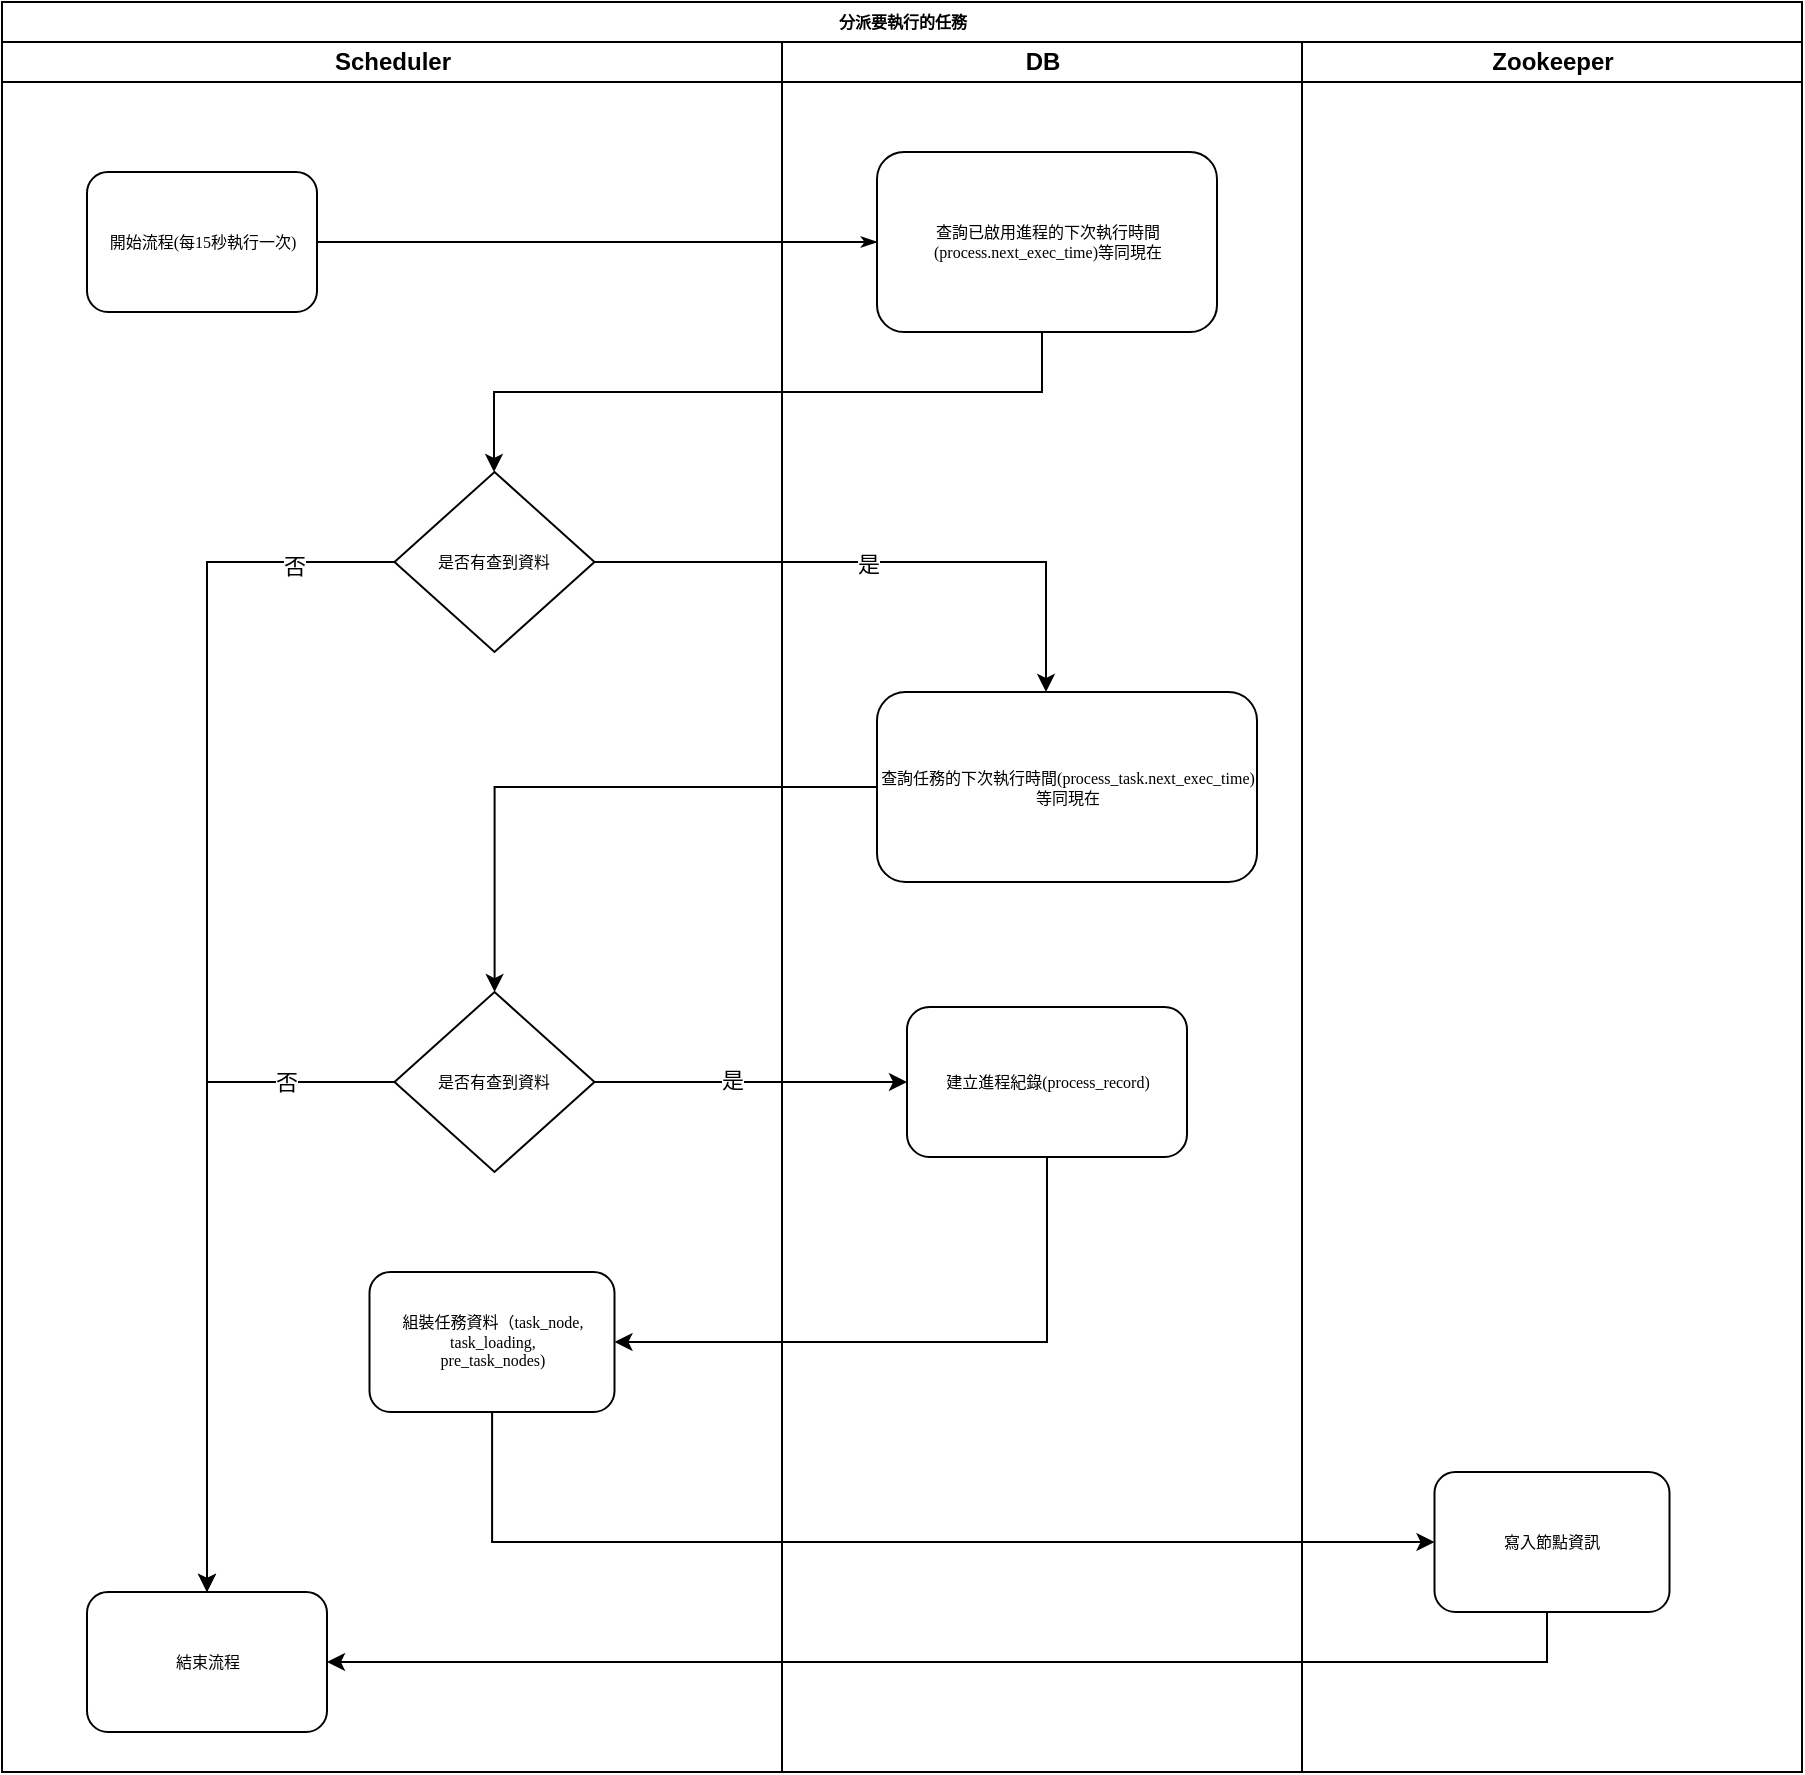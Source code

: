 <mxfile version="18.0.3" type="github">
  <diagram name="Page-1" id="74e2e168-ea6b-b213-b513-2b3c1d86103e">
    <mxGraphModel dx="946" dy="591" grid="1" gridSize="10" guides="1" tooltips="1" connect="1" arrows="1" fold="1" page="1" pageScale="1" pageWidth="1100" pageHeight="850" background="none" math="0" shadow="0">
      <root>
        <mxCell id="0" />
        <mxCell id="1" parent="0" />
        <mxCell id="77e6c97f196da883-1" value="分派要執行的任務" style="swimlane;html=1;childLayout=stackLayout;startSize=20;rounded=0;shadow=0;labelBackgroundColor=none;strokeWidth=1;fontFamily=Verdana;fontSize=8;align=center;" parent="1" vertex="1">
          <mxGeometry x="80" y="15" width="900" height="885" as="geometry" />
        </mxCell>
        <mxCell id="77e6c97f196da883-26" style="edgeStyle=orthogonalEdgeStyle;rounded=1;html=1;labelBackgroundColor=none;startArrow=none;startFill=0;startSize=5;endArrow=classicThin;endFill=1;endSize=5;jettySize=auto;orthogonalLoop=1;strokeWidth=1;fontFamily=Verdana;fontSize=8" parent="77e6c97f196da883-1" source="77e6c97f196da883-8" target="77e6c97f196da883-11" edge="1">
          <mxGeometry relative="1" as="geometry" />
        </mxCell>
        <mxCell id="77e6c97f196da883-2" value="Scheduler" style="swimlane;html=1;startSize=20;" parent="77e6c97f196da883-1" vertex="1">
          <mxGeometry y="20" width="390" height="865" as="geometry" />
        </mxCell>
        <mxCell id="77e6c97f196da883-8" value="開始流程(每15秒執行一次)" style="rounded=1;whiteSpace=wrap;html=1;shadow=0;labelBackgroundColor=none;strokeWidth=1;fontFamily=Verdana;fontSize=8;align=center;" parent="77e6c97f196da883-2" vertex="1">
          <mxGeometry x="42.5" y="65" width="115" height="70" as="geometry" />
        </mxCell>
        <mxCell id="77e6c97f196da883-10" value="&lt;span style=&quot;&quot;&gt;結束流程&lt;/span&gt;" style="rounded=1;whiteSpace=wrap;html=1;shadow=0;labelBackgroundColor=none;strokeWidth=1;fontFamily=Verdana;fontSize=8;align=center;" parent="77e6c97f196da883-2" vertex="1">
          <mxGeometry x="42.5" y="775" width="120" height="70" as="geometry" />
        </mxCell>
        <mxCell id="n-TsQOT9_kh-WB-ooVJh-9" value="" style="edgeStyle=orthogonalEdgeStyle;rounded=0;orthogonalLoop=1;jettySize=auto;html=1;" edge="1" parent="77e6c97f196da883-2" source="n-TsQOT9_kh-WB-ooVJh-3" target="77e6c97f196da883-10">
          <mxGeometry relative="1" as="geometry" />
        </mxCell>
        <mxCell id="n-TsQOT9_kh-WB-ooVJh-23" value="否" style="edgeLabel;html=1;align=center;verticalAlign=middle;resizable=0;points=[];" vertex="1" connectable="0" parent="n-TsQOT9_kh-WB-ooVJh-9">
          <mxGeometry x="-0.832" y="2" relative="1" as="geometry">
            <mxPoint as="offset" />
          </mxGeometry>
        </mxCell>
        <mxCell id="n-TsQOT9_kh-WB-ooVJh-3" value="&lt;span style=&quot;&quot;&gt;是否有查到資料&lt;/span&gt;" style="rhombus;whiteSpace=wrap;html=1;fontSize=8;fontFamily=Verdana;rounded=0;shadow=0;labelBackgroundColor=none;strokeWidth=1;" vertex="1" parent="77e6c97f196da883-2">
          <mxGeometry x="196.25" y="215" width="100" height="90" as="geometry" />
        </mxCell>
        <mxCell id="n-TsQOT9_kh-WB-ooVJh-16" style="edgeStyle=orthogonalEdgeStyle;rounded=0;orthogonalLoop=1;jettySize=auto;html=1;entryX=0.5;entryY=0;entryDx=0;entryDy=0;" edge="1" parent="77e6c97f196da883-2" source="n-TsQOT9_kh-WB-ooVJh-14" target="77e6c97f196da883-10">
          <mxGeometry relative="1" as="geometry" />
        </mxCell>
        <mxCell id="n-TsQOT9_kh-WB-ooVJh-25" value="否" style="edgeLabel;html=1;align=center;verticalAlign=middle;resizable=0;points=[];" vertex="1" connectable="0" parent="n-TsQOT9_kh-WB-ooVJh-16">
          <mxGeometry x="-0.864" y="1" relative="1" as="geometry">
            <mxPoint x="-31" y="-1" as="offset" />
          </mxGeometry>
        </mxCell>
        <mxCell id="n-TsQOT9_kh-WB-ooVJh-14" value="&lt;span style=&quot;&quot;&gt;是否有查到資料&lt;/span&gt;" style="rhombus;whiteSpace=wrap;html=1;fontSize=8;fontFamily=Verdana;rounded=0;shadow=0;labelBackgroundColor=none;strokeWidth=1;" vertex="1" parent="77e6c97f196da883-2">
          <mxGeometry x="196.25" y="475" width="100" height="90" as="geometry" />
        </mxCell>
        <mxCell id="n-TsQOT9_kh-WB-ooVJh-19" value="組裝任務資料（task_node,&lt;br&gt;task_loading,&lt;br&gt;pre_task_nodes)" style="whiteSpace=wrap;html=1;fontSize=8;fontFamily=Verdana;rounded=1;shadow=0;labelBackgroundColor=none;strokeWidth=1;" vertex="1" parent="77e6c97f196da883-2">
          <mxGeometry x="183.75" y="615" width="122.5" height="70" as="geometry" />
        </mxCell>
        <mxCell id="n-TsQOT9_kh-WB-ooVJh-18" value="" style="edgeStyle=orthogonalEdgeStyle;rounded=0;orthogonalLoop=1;jettySize=auto;html=1;" edge="1" parent="77e6c97f196da883-1" source="n-TsQOT9_kh-WB-ooVJh-14" target="n-TsQOT9_kh-WB-ooVJh-17">
          <mxGeometry relative="1" as="geometry" />
        </mxCell>
        <mxCell id="n-TsQOT9_kh-WB-ooVJh-26" value="是" style="edgeLabel;html=1;align=center;verticalAlign=middle;resizable=0;points=[];" vertex="1" connectable="0" parent="n-TsQOT9_kh-WB-ooVJh-18">
          <mxGeometry x="-0.126" y="1" relative="1" as="geometry">
            <mxPoint as="offset" />
          </mxGeometry>
        </mxCell>
        <mxCell id="n-TsQOT9_kh-WB-ooVJh-20" value="" style="edgeStyle=orthogonalEdgeStyle;rounded=0;orthogonalLoop=1;jettySize=auto;html=1;" edge="1" parent="77e6c97f196da883-1" source="n-TsQOT9_kh-WB-ooVJh-17" target="n-TsQOT9_kh-WB-ooVJh-19">
          <mxGeometry relative="1" as="geometry">
            <Array as="points">
              <mxPoint x="522.5" y="670" />
            </Array>
          </mxGeometry>
        </mxCell>
        <mxCell id="n-TsQOT9_kh-WB-ooVJh-21" value="" style="edgeStyle=orthogonalEdgeStyle;rounded=0;orthogonalLoop=1;jettySize=auto;html=1;entryX=0;entryY=0.5;entryDx=0;entryDy=0;" edge="1" parent="77e6c97f196da883-1" source="n-TsQOT9_kh-WB-ooVJh-19" target="n-TsQOT9_kh-WB-ooVJh-2">
          <mxGeometry relative="1" as="geometry">
            <mxPoint x="718.75" y="760" as="targetPoint" />
            <Array as="points">
              <mxPoint x="245" y="770" />
            </Array>
          </mxGeometry>
        </mxCell>
        <mxCell id="n-TsQOT9_kh-WB-ooVJh-22" style="edgeStyle=orthogonalEdgeStyle;rounded=0;orthogonalLoop=1;jettySize=auto;html=1;entryX=1;entryY=0.5;entryDx=0;entryDy=0;" edge="1" parent="77e6c97f196da883-1" target="77e6c97f196da883-10">
          <mxGeometry relative="1" as="geometry">
            <mxPoint x="772.5" y="800" as="sourcePoint" />
            <Array as="points">
              <mxPoint x="773" y="830" />
            </Array>
          </mxGeometry>
        </mxCell>
        <mxCell id="n-TsQOT9_kh-WB-ooVJh-15" value="" style="edgeStyle=orthogonalEdgeStyle;rounded=0;orthogonalLoop=1;jettySize=auto;html=1;" edge="1" parent="77e6c97f196da883-1" source="n-TsQOT9_kh-WB-ooVJh-10" target="n-TsQOT9_kh-WB-ooVJh-14">
          <mxGeometry relative="1" as="geometry" />
        </mxCell>
        <mxCell id="n-TsQOT9_kh-WB-ooVJh-11" value="" style="edgeStyle=orthogonalEdgeStyle;rounded=0;orthogonalLoop=1;jettySize=auto;html=1;" edge="1" parent="77e6c97f196da883-1" source="n-TsQOT9_kh-WB-ooVJh-3" target="n-TsQOT9_kh-WB-ooVJh-10">
          <mxGeometry relative="1" as="geometry">
            <Array as="points">
              <mxPoint x="522" y="280" />
            </Array>
          </mxGeometry>
        </mxCell>
        <mxCell id="n-TsQOT9_kh-WB-ooVJh-24" value="是" style="edgeLabel;html=1;align=center;verticalAlign=middle;resizable=0;points=[];" vertex="1" connectable="0" parent="n-TsQOT9_kh-WB-ooVJh-11">
          <mxGeometry x="-0.066" y="-1" relative="1" as="geometry">
            <mxPoint as="offset" />
          </mxGeometry>
        </mxCell>
        <mxCell id="77e6c97f196da883-3" value="DB" style="swimlane;html=1;startSize=20;" parent="77e6c97f196da883-1" vertex="1">
          <mxGeometry x="390" y="20" width="260" height="865" as="geometry" />
        </mxCell>
        <mxCell id="77e6c97f196da883-11" value="查詢已啟用進程的下次執行時間(process.next_exec_time)等同現在" style="rounded=1;whiteSpace=wrap;html=1;shadow=0;labelBackgroundColor=none;strokeWidth=1;fontFamily=Verdana;fontSize=8;align=center;" parent="77e6c97f196da883-3" vertex="1">
          <mxGeometry x="47.5" y="55" width="170" height="90" as="geometry" />
        </mxCell>
        <mxCell id="n-TsQOT9_kh-WB-ooVJh-17" value="建立進程紀錄(process_record)" style="whiteSpace=wrap;html=1;fontSize=8;fontFamily=Verdana;rounded=1;shadow=0;labelBackgroundColor=none;strokeWidth=1;" vertex="1" parent="77e6c97f196da883-3">
          <mxGeometry x="62.5" y="482.5" width="140" height="75" as="geometry" />
        </mxCell>
        <mxCell id="n-TsQOT9_kh-WB-ooVJh-10" value="查詢任務的下次執行時間(process_task.next_exec_time)等同現在" style="whiteSpace=wrap;html=1;fontSize=8;fontFamily=Verdana;rounded=1;shadow=0;labelBackgroundColor=none;strokeWidth=1;" vertex="1" parent="77e6c97f196da883-3">
          <mxGeometry x="47.5" y="325" width="190" height="95" as="geometry" />
        </mxCell>
        <mxCell id="n-TsQOT9_kh-WB-ooVJh-1" value="Zookeeper" style="swimlane;html=1;startSize=20;" vertex="1" parent="77e6c97f196da883-1">
          <mxGeometry x="650" y="20" width="250" height="865" as="geometry" />
        </mxCell>
        <mxCell id="n-TsQOT9_kh-WB-ooVJh-2" value="寫入節點資訊" style="rounded=1;whiteSpace=wrap;html=1;shadow=0;labelBackgroundColor=none;strokeWidth=1;fontFamily=Verdana;fontSize=8;align=center;" vertex="1" parent="n-TsQOT9_kh-WB-ooVJh-1">
          <mxGeometry x="66.25" y="715" width="117.5" height="70" as="geometry" />
        </mxCell>
        <mxCell id="n-TsQOT9_kh-WB-ooVJh-4" value="" style="edgeStyle=orthogonalEdgeStyle;rounded=0;orthogonalLoop=1;jettySize=auto;html=1;entryX=0.5;entryY=0;entryDx=0;entryDy=0;" edge="1" parent="77e6c97f196da883-1" source="77e6c97f196da883-11" target="n-TsQOT9_kh-WB-ooVJh-3">
          <mxGeometry relative="1" as="geometry">
            <Array as="points">
              <mxPoint x="520" y="195" />
              <mxPoint x="246" y="195" />
              <mxPoint x="246" y="235" />
            </Array>
          </mxGeometry>
        </mxCell>
      </root>
    </mxGraphModel>
  </diagram>
</mxfile>
